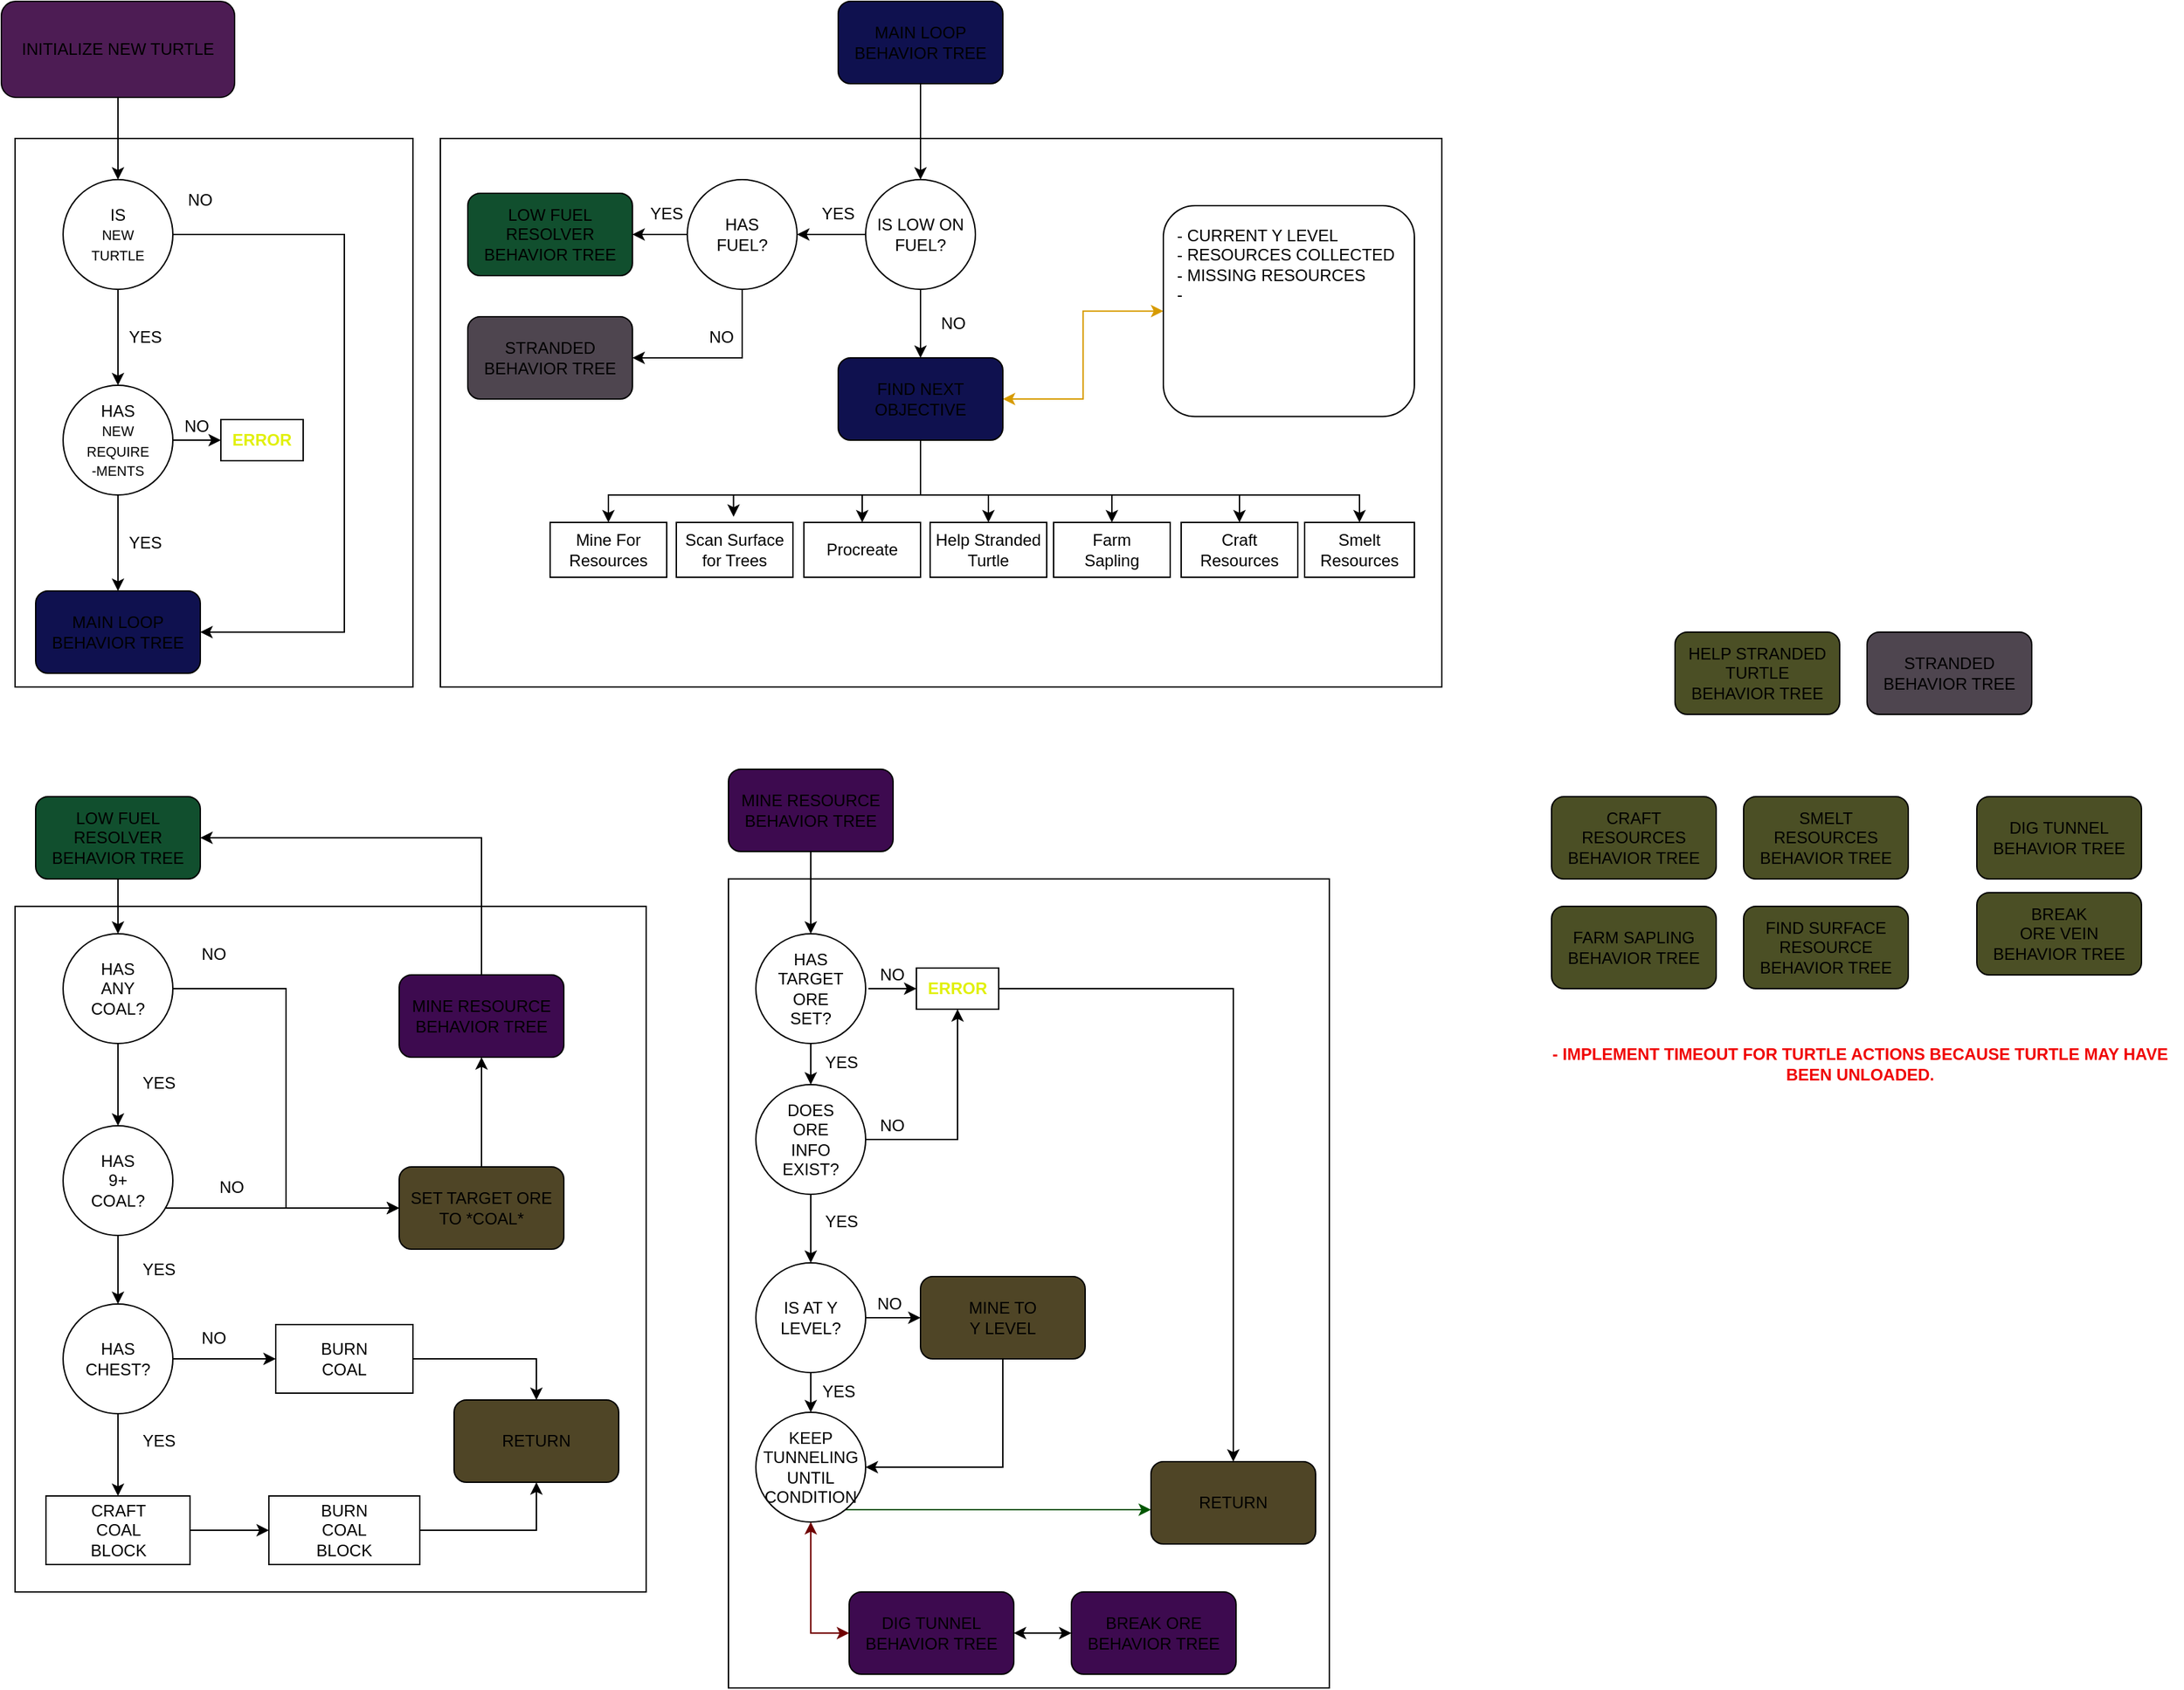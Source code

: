 <mxfile version="22.1.2" type="device">
  <diagram id="C5RBs43oDa-KdzZeNtuy" name="Page-1">
    <mxGraphModel dx="2064" dy="1398" grid="1" gridSize="10" guides="1" tooltips="1" connect="1" arrows="1" fold="1" page="0" pageScale="1" pageWidth="827" pageHeight="1169" math="0" shadow="0">
      <root>
        <mxCell id="WIyWlLk6GJQsqaUBKTNV-0" />
        <mxCell id="WIyWlLk6GJQsqaUBKTNV-1" parent="WIyWlLk6GJQsqaUBKTNV-0" />
        <mxCell id="fIsmHAN3YxHPpo_NFKhi-23" value="" style="rounded=0;whiteSpace=wrap;html=1;fillColor=none;" parent="WIyWlLk6GJQsqaUBKTNV-1" vertex="1">
          <mxGeometry x="360" y="140" width="730" height="400" as="geometry" />
        </mxCell>
        <mxCell id="fIsmHAN3YxHPpo_NFKhi-88" value="" style="rounded=0;whiteSpace=wrap;html=1;fillColor=none;" parent="WIyWlLk6GJQsqaUBKTNV-1" vertex="1">
          <mxGeometry x="570" y="680" width="438" height="590" as="geometry" />
        </mxCell>
        <mxCell id="fIsmHAN3YxHPpo_NFKhi-19" value="" style="rounded=0;whiteSpace=wrap;html=1;fillColor=none;" parent="WIyWlLk6GJQsqaUBKTNV-1" vertex="1">
          <mxGeometry x="50" y="140" width="290" height="400" as="geometry" />
        </mxCell>
        <mxCell id="fIsmHAN3YxHPpo_NFKhi-36" value="" style="rounded=0;whiteSpace=wrap;html=1;fillColor=none;" parent="WIyWlLk6GJQsqaUBKTNV-1" vertex="1">
          <mxGeometry x="50" y="700" width="460" height="500" as="geometry" />
        </mxCell>
        <mxCell id="fIsmHAN3YxHPpo_NFKhi-26" style="edgeStyle=orthogonalEdgeStyle;rounded=0;orthogonalLoop=1;jettySize=auto;html=1;entryX=0.5;entryY=0;entryDx=0;entryDy=0;" parent="WIyWlLk6GJQsqaUBKTNV-1" source="fIsmHAN3YxHPpo_NFKhi-1" target="fIsmHAN3YxHPpo_NFKhi-6" edge="1">
          <mxGeometry relative="1" as="geometry" />
        </mxCell>
        <mxCell id="fIsmHAN3YxHPpo_NFKhi-1" value="INITIALIZE NEW TURTLE" style="rounded=1;whiteSpace=wrap;html=1;fillColor=#4D1C54;" parent="WIyWlLk6GJQsqaUBKTNV-1" vertex="1">
          <mxGeometry x="40" y="40" width="170" height="70" as="geometry" />
        </mxCell>
        <mxCell id="fIsmHAN3YxHPpo_NFKhi-5" style="edgeStyle=orthogonalEdgeStyle;rounded=0;orthogonalLoop=1;jettySize=auto;html=1;entryX=0.5;entryY=0;entryDx=0;entryDy=0;exitX=0.5;exitY=1;exitDx=0;exitDy=0;" parent="WIyWlLk6GJQsqaUBKTNV-1" source="fIsmHAN3YxHPpo_NFKhi-6" target="fIsmHAN3YxHPpo_NFKhi-7" edge="1">
          <mxGeometry relative="1" as="geometry">
            <mxPoint x="125" y="270" as="sourcePoint" />
            <mxPoint x="125" y="310" as="targetPoint" />
          </mxGeometry>
        </mxCell>
        <mxCell id="fIsmHAN3YxHPpo_NFKhi-8" style="edgeStyle=orthogonalEdgeStyle;rounded=0;orthogonalLoop=1;jettySize=auto;html=1;entryX=1;entryY=0.5;entryDx=0;entryDy=0;exitX=1;exitY=0.5;exitDx=0;exitDy=0;" parent="WIyWlLk6GJQsqaUBKTNV-1" source="fIsmHAN3YxHPpo_NFKhi-6" target="fIsmHAN3YxHPpo_NFKhi-10" edge="1">
          <mxGeometry relative="1" as="geometry">
            <mxPoint x="200" y="210" as="targetPoint" />
            <Array as="points">
              <mxPoint x="290" y="210" />
              <mxPoint x="290" y="500" />
            </Array>
          </mxGeometry>
        </mxCell>
        <mxCell id="fIsmHAN3YxHPpo_NFKhi-6" value="IS&lt;br style=&quot;font-size: 10px;&quot;&gt;&lt;span style=&quot;font-size: 10px;&quot;&gt;NEW&lt;/span&gt;&lt;br style=&quot;font-size: 10px;&quot;&gt;&lt;span style=&quot;font-size: 10px;&quot;&gt;TURTLE&lt;/span&gt;" style="ellipse;whiteSpace=wrap;html=1;aspect=fixed;" parent="WIyWlLk6GJQsqaUBKTNV-1" vertex="1">
          <mxGeometry x="85" y="170" width="80" height="80" as="geometry" />
        </mxCell>
        <mxCell id="fIsmHAN3YxHPpo_NFKhi-9" style="edgeStyle=orthogonalEdgeStyle;rounded=0;orthogonalLoop=1;jettySize=auto;html=1;" parent="WIyWlLk6GJQsqaUBKTNV-1" source="fIsmHAN3YxHPpo_NFKhi-7" edge="1">
          <mxGeometry relative="1" as="geometry">
            <mxPoint x="200" y="360" as="targetPoint" />
          </mxGeometry>
        </mxCell>
        <mxCell id="fIsmHAN3YxHPpo_NFKhi-11" style="edgeStyle=orthogonalEdgeStyle;rounded=0;orthogonalLoop=1;jettySize=auto;html=1;entryX=0.5;entryY=0;entryDx=0;entryDy=0;" parent="WIyWlLk6GJQsqaUBKTNV-1" source="fIsmHAN3YxHPpo_NFKhi-7" target="fIsmHAN3YxHPpo_NFKhi-10" edge="1">
          <mxGeometry relative="1" as="geometry" />
        </mxCell>
        <mxCell id="fIsmHAN3YxHPpo_NFKhi-7" value="HAS&lt;br style=&quot;font-size: 10px;&quot;&gt;&lt;span style=&quot;font-size: 10px;&quot;&gt;NEW&lt;/span&gt;&lt;br style=&quot;font-size: 10px;&quot;&gt;&lt;span style=&quot;font-size: 10px;&quot;&gt;REQUIRE&lt;br&gt;&lt;/span&gt;&lt;span style=&quot;font-size: 10px;&quot;&gt;-MENTS&lt;/span&gt;" style="ellipse;whiteSpace=wrap;html=1;aspect=fixed;" parent="WIyWlLk6GJQsqaUBKTNV-1" vertex="1">
          <mxGeometry x="85" y="320" width="80" height="80" as="geometry" />
        </mxCell>
        <mxCell id="fIsmHAN3YxHPpo_NFKhi-10" value="MAIN LOOP&lt;br&gt;BEHAVIOR TREE" style="rounded=1;whiteSpace=wrap;html=1;fillColor=#0F114F;" parent="WIyWlLk6GJQsqaUBKTNV-1" vertex="1">
          <mxGeometry x="65" y="470" width="120" height="60" as="geometry" />
        </mxCell>
        <mxCell id="fIsmHAN3YxHPpo_NFKhi-13" value="ERROR" style="text;html=1;strokeColor=default;fillColor=none;align=center;verticalAlign=middle;whiteSpace=wrap;rounded=0;fontColor=#E1F00C;fontStyle=1" parent="WIyWlLk6GJQsqaUBKTNV-1" vertex="1">
          <mxGeometry x="200" y="345" width="60" height="30" as="geometry" />
        </mxCell>
        <mxCell id="fIsmHAN3YxHPpo_NFKhi-14" value="NO" style="text;html=1;strokeColor=none;fillColor=none;align=center;verticalAlign=middle;whiteSpace=wrap;rounded=0;" parent="WIyWlLk6GJQsqaUBKTNV-1" vertex="1">
          <mxGeometry x="165" y="170" width="40" height="30" as="geometry" />
        </mxCell>
        <mxCell id="fIsmHAN3YxHPpo_NFKhi-16" value="NO" style="text;html=1;strokeColor=none;fillColor=none;align=center;verticalAlign=middle;whiteSpace=wrap;rounded=0;" parent="WIyWlLk6GJQsqaUBKTNV-1" vertex="1">
          <mxGeometry x="165" y="340" width="35" height="20" as="geometry" />
        </mxCell>
        <mxCell id="fIsmHAN3YxHPpo_NFKhi-17" value="YES" style="text;html=1;strokeColor=none;fillColor=none;align=center;verticalAlign=middle;whiteSpace=wrap;rounded=0;" parent="WIyWlLk6GJQsqaUBKTNV-1" vertex="1">
          <mxGeometry x="125" y="270" width="40" height="30" as="geometry" />
        </mxCell>
        <mxCell id="fIsmHAN3YxHPpo_NFKhi-18" value="YES" style="text;html=1;strokeColor=none;fillColor=none;align=center;verticalAlign=middle;whiteSpace=wrap;rounded=0;" parent="WIyWlLk6GJQsqaUBKTNV-1" vertex="1">
          <mxGeometry x="125" y="420" width="40" height="30" as="geometry" />
        </mxCell>
        <mxCell id="fIsmHAN3YxHPpo_NFKhi-27" style="edgeStyle=orthogonalEdgeStyle;rounded=0;orthogonalLoop=1;jettySize=auto;html=1;entryX=0.5;entryY=0;entryDx=0;entryDy=0;" parent="WIyWlLk6GJQsqaUBKTNV-1" source="fIsmHAN3YxHPpo_NFKhi-21" target="fIsmHAN3YxHPpo_NFKhi-25" edge="1">
          <mxGeometry relative="1" as="geometry" />
        </mxCell>
        <mxCell id="fIsmHAN3YxHPpo_NFKhi-21" value="MAIN LOOP&lt;br&gt;BEHAVIOR TREE" style="rounded=1;whiteSpace=wrap;html=1;fillColor=#0F114F;" parent="WIyWlLk6GJQsqaUBKTNV-1" vertex="1">
          <mxGeometry x="650" y="40" width="120" height="60" as="geometry" />
        </mxCell>
        <mxCell id="fIsmHAN3YxHPpo_NFKhi-38" style="edgeStyle=orthogonalEdgeStyle;rounded=0;orthogonalLoop=1;jettySize=auto;html=1;entryX=0.5;entryY=0;entryDx=0;entryDy=0;" parent="WIyWlLk6GJQsqaUBKTNV-1" source="fIsmHAN3YxHPpo_NFKhi-22" target="fIsmHAN3YxHPpo_NFKhi-37" edge="1">
          <mxGeometry relative="1" as="geometry" />
        </mxCell>
        <mxCell id="fIsmHAN3YxHPpo_NFKhi-22" value="LOW FUEL&lt;br&gt;RESOLVER&lt;br&gt;BEHAVIOR TREE" style="rounded=1;whiteSpace=wrap;html=1;fillColor=#114F2E;" parent="WIyWlLk6GJQsqaUBKTNV-1" vertex="1">
          <mxGeometry x="65" y="620" width="120" height="60" as="geometry" />
        </mxCell>
        <mxCell id="fIsmHAN3YxHPpo_NFKhi-30" style="edgeStyle=orthogonalEdgeStyle;rounded=0;orthogonalLoop=1;jettySize=auto;html=1;entryX=0.5;entryY=0;entryDx=0;entryDy=0;" parent="WIyWlLk6GJQsqaUBKTNV-1" source="fIsmHAN3YxHPpo_NFKhi-25" target="fIsmHAN3YxHPpo_NFKhi-29" edge="1">
          <mxGeometry relative="1" as="geometry" />
        </mxCell>
        <mxCell id="fIsmHAN3YxHPpo_NFKhi-130" style="edgeStyle=orthogonalEdgeStyle;rounded=0;orthogonalLoop=1;jettySize=auto;html=1;entryX=1;entryY=0.5;entryDx=0;entryDy=0;" parent="WIyWlLk6GJQsqaUBKTNV-1" source="fIsmHAN3YxHPpo_NFKhi-25" target="fIsmHAN3YxHPpo_NFKhi-58" edge="1">
          <mxGeometry relative="1" as="geometry" />
        </mxCell>
        <mxCell id="fIsmHAN3YxHPpo_NFKhi-25" value="IS LOW ON FUEL?" style="ellipse;whiteSpace=wrap;html=1;aspect=fixed;" parent="WIyWlLk6GJQsqaUBKTNV-1" vertex="1">
          <mxGeometry x="670" y="170" width="80" height="80" as="geometry" />
        </mxCell>
        <mxCell id="OW8KxhWi1w3v-cnNSmXm-7" style="edgeStyle=orthogonalEdgeStyle;rounded=0;orthogonalLoop=1;jettySize=auto;html=1;entryX=0;entryY=0.5;entryDx=0;entryDy=0;fillColor=#ffcd28;gradientColor=#ffa500;strokeColor=#d79b00;startArrow=classic;startFill=1;" parent="WIyWlLk6GJQsqaUBKTNV-1" source="fIsmHAN3YxHPpo_NFKhi-29" target="OW8KxhWi1w3v-cnNSmXm-3" edge="1">
          <mxGeometry relative="1" as="geometry" />
        </mxCell>
        <mxCell id="OW8KxhWi1w3v-cnNSmXm-14" style="edgeStyle=orthogonalEdgeStyle;rounded=0;orthogonalLoop=1;jettySize=auto;html=1;entryX=0.5;entryY=0;entryDx=0;entryDy=0;" parent="WIyWlLk6GJQsqaUBKTNV-1" source="fIsmHAN3YxHPpo_NFKhi-29" target="OW8KxhWi1w3v-cnNSmXm-6" edge="1">
          <mxGeometry relative="1" as="geometry">
            <Array as="points">
              <mxPoint x="710" y="400" />
              <mxPoint x="483" y="400" />
            </Array>
          </mxGeometry>
        </mxCell>
        <mxCell id="OW8KxhWi1w3v-cnNSmXm-16" style="edgeStyle=orthogonalEdgeStyle;rounded=0;orthogonalLoop=1;jettySize=auto;html=1;entryX=0.5;entryY=0;entryDx=0;entryDy=0;" parent="WIyWlLk6GJQsqaUBKTNV-1" source="fIsmHAN3YxHPpo_NFKhi-29" target="OW8KxhWi1w3v-cnNSmXm-9" edge="1">
          <mxGeometry relative="1" as="geometry">
            <Array as="points">
              <mxPoint x="710" y="400" />
              <mxPoint x="667" y="400" />
            </Array>
          </mxGeometry>
        </mxCell>
        <mxCell id="OW8KxhWi1w3v-cnNSmXm-17" style="edgeStyle=orthogonalEdgeStyle;rounded=0;orthogonalLoop=1;jettySize=auto;html=1;entryX=0.5;entryY=0;entryDx=0;entryDy=0;" parent="WIyWlLk6GJQsqaUBKTNV-1" source="fIsmHAN3YxHPpo_NFKhi-29" target="OW8KxhWi1w3v-cnNSmXm-8" edge="1">
          <mxGeometry relative="1" as="geometry">
            <Array as="points">
              <mxPoint x="710" y="400" />
              <mxPoint x="759" y="400" />
            </Array>
          </mxGeometry>
        </mxCell>
        <mxCell id="OW8KxhWi1w3v-cnNSmXm-18" style="edgeStyle=orthogonalEdgeStyle;rounded=0;orthogonalLoop=1;jettySize=auto;html=1;entryX=0.5;entryY=0;entryDx=0;entryDy=0;" parent="WIyWlLk6GJQsqaUBKTNV-1" source="fIsmHAN3YxHPpo_NFKhi-29" target="OW8KxhWi1w3v-cnNSmXm-11" edge="1">
          <mxGeometry relative="1" as="geometry">
            <Array as="points">
              <mxPoint x="710" y="400" />
              <mxPoint x="849" y="400" />
            </Array>
          </mxGeometry>
        </mxCell>
        <mxCell id="OW8KxhWi1w3v-cnNSmXm-19" style="edgeStyle=orthogonalEdgeStyle;rounded=0;orthogonalLoop=1;jettySize=auto;html=1;entryX=0.5;entryY=0;entryDx=0;entryDy=0;" parent="WIyWlLk6GJQsqaUBKTNV-1" source="fIsmHAN3YxHPpo_NFKhi-29" target="OW8KxhWi1w3v-cnNSmXm-10" edge="1">
          <mxGeometry relative="1" as="geometry">
            <Array as="points">
              <mxPoint x="710" y="400" />
              <mxPoint x="943" y="400" />
            </Array>
          </mxGeometry>
        </mxCell>
        <mxCell id="OW8KxhWi1w3v-cnNSmXm-20" style="edgeStyle=orthogonalEdgeStyle;rounded=0;orthogonalLoop=1;jettySize=auto;html=1;entryX=0.5;entryY=0;entryDx=0;entryDy=0;" parent="WIyWlLk6GJQsqaUBKTNV-1" source="fIsmHAN3YxHPpo_NFKhi-29" target="OW8KxhWi1w3v-cnNSmXm-12" edge="1">
          <mxGeometry relative="1" as="geometry">
            <Array as="points">
              <mxPoint x="710" y="400" />
              <mxPoint x="1030" y="400" />
            </Array>
          </mxGeometry>
        </mxCell>
        <mxCell id="fIsmHAN3YxHPpo_NFKhi-29" value="FIND NEXT OBJECTIVE" style="rounded=1;whiteSpace=wrap;html=1;fillColor=#0F114F;" parent="WIyWlLk6GJQsqaUBKTNV-1" vertex="1">
          <mxGeometry x="650" y="300" width="120" height="60" as="geometry" />
        </mxCell>
        <mxCell id="fIsmHAN3YxHPpo_NFKhi-32" value="LOW FUEL&lt;br&gt;RESOLVER&lt;br&gt;BEHAVIOR TREE" style="rounded=1;whiteSpace=wrap;html=1;fillColor=#114F2E;" parent="WIyWlLk6GJQsqaUBKTNV-1" vertex="1">
          <mxGeometry x="380" y="180" width="120" height="60" as="geometry" />
        </mxCell>
        <mxCell id="fIsmHAN3YxHPpo_NFKhi-34" value="YES" style="text;html=1;strokeColor=none;fillColor=none;align=center;verticalAlign=middle;whiteSpace=wrap;rounded=0;" parent="WIyWlLk6GJQsqaUBKTNV-1" vertex="1">
          <mxGeometry x="630" y="180" width="40" height="30" as="geometry" />
        </mxCell>
        <mxCell id="fIsmHAN3YxHPpo_NFKhi-47" style="edgeStyle=orthogonalEdgeStyle;rounded=0;orthogonalLoop=1;jettySize=auto;html=1;entryX=0.5;entryY=0;entryDx=0;entryDy=0;" parent="WIyWlLk6GJQsqaUBKTNV-1" source="fIsmHAN3YxHPpo_NFKhi-37" target="fIsmHAN3YxHPpo_NFKhi-41" edge="1">
          <mxGeometry relative="1" as="geometry" />
        </mxCell>
        <mxCell id="fIsmHAN3YxHPpo_NFKhi-124" style="edgeStyle=orthogonalEdgeStyle;rounded=0;orthogonalLoop=1;jettySize=auto;html=1;entryX=0;entryY=0.5;entryDx=0;entryDy=0;" parent="WIyWlLk6GJQsqaUBKTNV-1" source="fIsmHAN3YxHPpo_NFKhi-37" target="fIsmHAN3YxHPpo_NFKhi-83" edge="1">
          <mxGeometry relative="1" as="geometry" />
        </mxCell>
        <mxCell id="fIsmHAN3YxHPpo_NFKhi-37" value="HAS&lt;br&gt;ANY&lt;br&gt;COAL?" style="ellipse;whiteSpace=wrap;html=1;aspect=fixed;" parent="WIyWlLk6GJQsqaUBKTNV-1" vertex="1">
          <mxGeometry x="85" y="720" width="80" height="80" as="geometry" />
        </mxCell>
        <mxCell id="fIsmHAN3YxHPpo_NFKhi-51" style="edgeStyle=orthogonalEdgeStyle;rounded=0;orthogonalLoop=1;jettySize=auto;html=1;entryX=0.5;entryY=0;entryDx=0;entryDy=0;" parent="WIyWlLk6GJQsqaUBKTNV-1" source="fIsmHAN3YxHPpo_NFKhi-41" target="fIsmHAN3YxHPpo_NFKhi-50" edge="1">
          <mxGeometry relative="1" as="geometry" />
        </mxCell>
        <mxCell id="fIsmHAN3YxHPpo_NFKhi-123" style="edgeStyle=orthogonalEdgeStyle;rounded=0;orthogonalLoop=1;jettySize=auto;html=1;entryX=0;entryY=0.5;entryDx=0;entryDy=0;" parent="WIyWlLk6GJQsqaUBKTNV-1" source="fIsmHAN3YxHPpo_NFKhi-41" target="fIsmHAN3YxHPpo_NFKhi-83" edge="1">
          <mxGeometry relative="1" as="geometry">
            <Array as="points">
              <mxPoint x="300" y="920" />
              <mxPoint x="300" y="920" />
            </Array>
          </mxGeometry>
        </mxCell>
        <mxCell id="fIsmHAN3YxHPpo_NFKhi-41" value="HAS&lt;br&gt;9+&lt;br&gt;COAL?" style="ellipse;whiteSpace=wrap;html=1;aspect=fixed;" parent="WIyWlLk6GJQsqaUBKTNV-1" vertex="1">
          <mxGeometry x="85" y="860" width="80" height="80" as="geometry" />
        </mxCell>
        <mxCell id="fIsmHAN3YxHPpo_NFKhi-126" style="edgeStyle=orthogonalEdgeStyle;rounded=0;orthogonalLoop=1;jettySize=auto;html=1;entryX=1;entryY=0.5;entryDx=0;entryDy=0;" parent="WIyWlLk6GJQsqaUBKTNV-1" source="fIsmHAN3YxHPpo_NFKhi-43" target="fIsmHAN3YxHPpo_NFKhi-22" edge="1">
          <mxGeometry relative="1" as="geometry">
            <Array as="points">
              <mxPoint x="390" y="650" />
            </Array>
          </mxGeometry>
        </mxCell>
        <mxCell id="fIsmHAN3YxHPpo_NFKhi-43" value="MINE RESOURCE&lt;br&gt;BEHAVIOR TREE" style="rounded=1;whiteSpace=wrap;html=1;fillColor=#3D0A4F;" parent="WIyWlLk6GJQsqaUBKTNV-1" vertex="1">
          <mxGeometry x="330" y="750" width="120" height="60" as="geometry" />
        </mxCell>
        <mxCell id="fIsmHAN3YxHPpo_NFKhi-87" style="edgeStyle=orthogonalEdgeStyle;rounded=0;orthogonalLoop=1;jettySize=auto;html=1;entryX=0.5;entryY=0;entryDx=0;entryDy=0;" parent="WIyWlLk6GJQsqaUBKTNV-1" source="fIsmHAN3YxHPpo_NFKhi-45" target="fIsmHAN3YxHPpo_NFKhi-86" edge="1">
          <mxGeometry relative="1" as="geometry" />
        </mxCell>
        <mxCell id="fIsmHAN3YxHPpo_NFKhi-45" value="MINE RESOURCE&lt;br&gt;BEHAVIOR TREE" style="rounded=1;whiteSpace=wrap;html=1;fillColor=#3D0A4F;" parent="WIyWlLk6GJQsqaUBKTNV-1" vertex="1">
          <mxGeometry x="570" y="600" width="120" height="60" as="geometry" />
        </mxCell>
        <mxCell id="fIsmHAN3YxHPpo_NFKhi-46" value="NO" style="text;html=1;strokeColor=none;fillColor=none;align=center;verticalAlign=middle;whiteSpace=wrap;rounded=0;" parent="WIyWlLk6GJQsqaUBKTNV-1" vertex="1">
          <mxGeometry x="165" y="720" width="60" height="30" as="geometry" />
        </mxCell>
        <mxCell id="fIsmHAN3YxHPpo_NFKhi-49" value="NO" style="text;html=1;strokeColor=none;fillColor=none;align=center;verticalAlign=middle;whiteSpace=wrap;rounded=0;" parent="WIyWlLk6GJQsqaUBKTNV-1" vertex="1">
          <mxGeometry x="177.5" y="890" width="60" height="30" as="geometry" />
        </mxCell>
        <mxCell id="fIsmHAN3YxHPpo_NFKhi-75" style="edgeStyle=orthogonalEdgeStyle;rounded=0;orthogonalLoop=1;jettySize=auto;html=1;entryX=0;entryY=0.5;entryDx=0;entryDy=0;" parent="WIyWlLk6GJQsqaUBKTNV-1" source="fIsmHAN3YxHPpo_NFKhi-50" target="fIsmHAN3YxHPpo_NFKhi-67" edge="1">
          <mxGeometry relative="1" as="geometry" />
        </mxCell>
        <mxCell id="fIsmHAN3YxHPpo_NFKhi-76" style="edgeStyle=orthogonalEdgeStyle;rounded=0;orthogonalLoop=1;jettySize=auto;html=1;entryX=0.5;entryY=0;entryDx=0;entryDy=0;" parent="WIyWlLk6GJQsqaUBKTNV-1" source="fIsmHAN3YxHPpo_NFKhi-50" target="fIsmHAN3YxHPpo_NFKhi-68" edge="1">
          <mxGeometry relative="1" as="geometry" />
        </mxCell>
        <mxCell id="fIsmHAN3YxHPpo_NFKhi-50" value="HAS&lt;br&gt;CHEST?" style="ellipse;whiteSpace=wrap;html=1;aspect=fixed;" parent="WIyWlLk6GJQsqaUBKTNV-1" vertex="1">
          <mxGeometry x="85" y="990" width="80" height="80" as="geometry" />
        </mxCell>
        <mxCell id="fIsmHAN3YxHPpo_NFKhi-53" value="NO" style="text;html=1;strokeColor=none;fillColor=none;align=center;verticalAlign=middle;whiteSpace=wrap;rounded=0;" parent="WIyWlLk6GJQsqaUBKTNV-1" vertex="1">
          <mxGeometry x="165" y="1000" width="60" height="30" as="geometry" />
        </mxCell>
        <mxCell id="fIsmHAN3YxHPpo_NFKhi-57" value="STRANDED&lt;br&gt;BEHAVIOR TREE" style="rounded=1;whiteSpace=wrap;html=1;fillColor=#4E454F;" parent="WIyWlLk6GJQsqaUBKTNV-1" vertex="1">
          <mxGeometry x="1400" y="500" width="120" height="60" as="geometry" />
        </mxCell>
        <mxCell id="fIsmHAN3YxHPpo_NFKhi-60" value="NO" style="text;html=1;strokeColor=none;fillColor=none;align=center;verticalAlign=middle;whiteSpace=wrap;rounded=0;" parent="WIyWlLk6GJQsqaUBKTNV-1" vertex="1">
          <mxGeometry x="714" y="260" width="40" height="30" as="geometry" />
        </mxCell>
        <mxCell id="fIsmHAN3YxHPpo_NFKhi-61" value="STRANDED&lt;br&gt;BEHAVIOR TREE" style="rounded=1;whiteSpace=wrap;html=1;fillColor=#4E454F;" parent="WIyWlLk6GJQsqaUBKTNV-1" vertex="1">
          <mxGeometry x="380" y="270" width="120" height="60" as="geometry" />
        </mxCell>
        <mxCell id="fIsmHAN3YxHPpo_NFKhi-63" value="NO" style="text;html=1;strokeColor=none;fillColor=none;align=center;verticalAlign=middle;whiteSpace=wrap;rounded=0;" parent="WIyWlLk6GJQsqaUBKTNV-1" vertex="1">
          <mxGeometry x="550" y="270" width="30" height="30" as="geometry" />
        </mxCell>
        <mxCell id="fIsmHAN3YxHPpo_NFKhi-74" style="edgeStyle=orthogonalEdgeStyle;rounded=0;orthogonalLoop=1;jettySize=auto;html=1;entryX=0.5;entryY=0;entryDx=0;entryDy=0;" parent="WIyWlLk6GJQsqaUBKTNV-1" source="fIsmHAN3YxHPpo_NFKhi-67" target="fIsmHAN3YxHPpo_NFKhi-73" edge="1">
          <mxGeometry relative="1" as="geometry">
            <mxPoint x="430" y="1030" as="targetPoint" />
          </mxGeometry>
        </mxCell>
        <mxCell id="fIsmHAN3YxHPpo_NFKhi-67" value="BURN&lt;br&gt;COAL" style="rounded=0;whiteSpace=wrap;html=1;" parent="WIyWlLk6GJQsqaUBKTNV-1" vertex="1">
          <mxGeometry x="240" y="1005" width="100" height="50" as="geometry" />
        </mxCell>
        <mxCell id="fIsmHAN3YxHPpo_NFKhi-77" style="edgeStyle=orthogonalEdgeStyle;rounded=0;orthogonalLoop=1;jettySize=auto;html=1;entryX=0;entryY=0.5;entryDx=0;entryDy=0;" parent="WIyWlLk6GJQsqaUBKTNV-1" source="fIsmHAN3YxHPpo_NFKhi-68" target="fIsmHAN3YxHPpo_NFKhi-69" edge="1">
          <mxGeometry relative="1" as="geometry" />
        </mxCell>
        <mxCell id="fIsmHAN3YxHPpo_NFKhi-68" value="CRAFT&lt;br&gt;COAL&lt;br&gt;BLOCK" style="rounded=0;whiteSpace=wrap;html=1;" parent="WIyWlLk6GJQsqaUBKTNV-1" vertex="1">
          <mxGeometry x="72.5" y="1130" width="105" height="50" as="geometry" />
        </mxCell>
        <mxCell id="fIsmHAN3YxHPpo_NFKhi-78" style="edgeStyle=orthogonalEdgeStyle;rounded=0;orthogonalLoop=1;jettySize=auto;html=1;exitX=1;exitY=0.5;exitDx=0;exitDy=0;entryX=0.5;entryY=1;entryDx=0;entryDy=0;" parent="WIyWlLk6GJQsqaUBKTNV-1" source="fIsmHAN3YxHPpo_NFKhi-69" target="fIsmHAN3YxHPpo_NFKhi-73" edge="1">
          <mxGeometry relative="1" as="geometry" />
        </mxCell>
        <mxCell id="fIsmHAN3YxHPpo_NFKhi-69" value="BURN&lt;br&gt;COAL&lt;br&gt;BLOCK" style="rounded=0;whiteSpace=wrap;html=1;" parent="WIyWlLk6GJQsqaUBKTNV-1" vertex="1">
          <mxGeometry x="235" y="1130" width="110" height="50" as="geometry" />
        </mxCell>
        <mxCell id="fIsmHAN3YxHPpo_NFKhi-73" value="RETURN" style="rounded=1;whiteSpace=wrap;html=1;fillColor=#4F4526;" parent="WIyWlLk6GJQsqaUBKTNV-1" vertex="1">
          <mxGeometry x="370" y="1060" width="120" height="60" as="geometry" />
        </mxCell>
        <mxCell id="fIsmHAN3YxHPpo_NFKhi-80" value="YES" style="text;html=1;strokeColor=none;fillColor=none;align=center;verticalAlign=middle;whiteSpace=wrap;rounded=0;" parent="WIyWlLk6GJQsqaUBKTNV-1" vertex="1">
          <mxGeometry x="125" y="950" width="60" height="30" as="geometry" />
        </mxCell>
        <mxCell id="fIsmHAN3YxHPpo_NFKhi-81" value="YES" style="text;html=1;strokeColor=none;fillColor=none;align=center;verticalAlign=middle;whiteSpace=wrap;rounded=0;" parent="WIyWlLk6GJQsqaUBKTNV-1" vertex="1">
          <mxGeometry x="125" y="1075" width="60" height="30" as="geometry" />
        </mxCell>
        <mxCell id="fIsmHAN3YxHPpo_NFKhi-125" style="edgeStyle=orthogonalEdgeStyle;rounded=0;orthogonalLoop=1;jettySize=auto;html=1;entryX=0.5;entryY=1;entryDx=0;entryDy=0;" parent="WIyWlLk6GJQsqaUBKTNV-1" source="fIsmHAN3YxHPpo_NFKhi-83" target="fIsmHAN3YxHPpo_NFKhi-43" edge="1">
          <mxGeometry relative="1" as="geometry" />
        </mxCell>
        <mxCell id="fIsmHAN3YxHPpo_NFKhi-83" value="SET TARGET ORE TO *COAL*" style="rounded=1;whiteSpace=wrap;html=1;fillColor=#4F4526;" parent="WIyWlLk6GJQsqaUBKTNV-1" vertex="1">
          <mxGeometry x="330" y="890" width="120" height="60" as="geometry" />
        </mxCell>
        <mxCell id="fIsmHAN3YxHPpo_NFKhi-95" style="edgeStyle=orthogonalEdgeStyle;rounded=0;orthogonalLoop=1;jettySize=auto;html=1;entryX=0.5;entryY=0;entryDx=0;entryDy=0;" parent="WIyWlLk6GJQsqaUBKTNV-1" source="fIsmHAN3YxHPpo_NFKhi-86" target="fIsmHAN3YxHPpo_NFKhi-94" edge="1">
          <mxGeometry relative="1" as="geometry" />
        </mxCell>
        <mxCell id="fIsmHAN3YxHPpo_NFKhi-86" value="HAS&lt;br&gt;TARGET&lt;br&gt;ORE&lt;br&gt;SET?" style="ellipse;whiteSpace=wrap;html=1;aspect=fixed;" parent="WIyWlLk6GJQsqaUBKTNV-1" vertex="1">
          <mxGeometry x="590" y="720" width="80" height="80" as="geometry" />
        </mxCell>
        <mxCell id="fIsmHAN3YxHPpo_NFKhi-89" style="edgeStyle=orthogonalEdgeStyle;rounded=0;orthogonalLoop=1;jettySize=auto;html=1;" parent="WIyWlLk6GJQsqaUBKTNV-1" edge="1">
          <mxGeometry relative="1" as="geometry">
            <mxPoint x="707" y="760" as="targetPoint" />
            <mxPoint x="672" y="760" as="sourcePoint" />
          </mxGeometry>
        </mxCell>
        <mxCell id="fIsmHAN3YxHPpo_NFKhi-93" style="edgeStyle=orthogonalEdgeStyle;rounded=0;orthogonalLoop=1;jettySize=auto;html=1;entryX=0.5;entryY=0;entryDx=0;entryDy=0;" parent="WIyWlLk6GJQsqaUBKTNV-1" source="fIsmHAN3YxHPpo_NFKhi-90" target="fIsmHAN3YxHPpo_NFKhi-92" edge="1">
          <mxGeometry relative="1" as="geometry" />
        </mxCell>
        <mxCell id="fIsmHAN3YxHPpo_NFKhi-90" value="ERROR" style="text;html=1;strokeColor=default;fillColor=none;align=center;verticalAlign=middle;whiteSpace=wrap;rounded=0;fontColor=#E1F00C;fontStyle=1" parent="WIyWlLk6GJQsqaUBKTNV-1" vertex="1">
          <mxGeometry x="707" y="745" width="60" height="30" as="geometry" />
        </mxCell>
        <mxCell id="fIsmHAN3YxHPpo_NFKhi-91" value="NO" style="text;html=1;strokeColor=none;fillColor=none;align=center;verticalAlign=middle;whiteSpace=wrap;rounded=0;" parent="WIyWlLk6GJQsqaUBKTNV-1" vertex="1">
          <mxGeometry x="672" y="740" width="35" height="20" as="geometry" />
        </mxCell>
        <mxCell id="fIsmHAN3YxHPpo_NFKhi-92" value="RETURN" style="rounded=1;whiteSpace=wrap;html=1;fillColor=#4F4526;" parent="WIyWlLk6GJQsqaUBKTNV-1" vertex="1">
          <mxGeometry x="878" y="1105" width="120" height="60" as="geometry" />
        </mxCell>
        <mxCell id="fIsmHAN3YxHPpo_NFKhi-96" style="edgeStyle=orthogonalEdgeStyle;rounded=0;orthogonalLoop=1;jettySize=auto;html=1;entryX=0.5;entryY=1;entryDx=0;entryDy=0;" parent="WIyWlLk6GJQsqaUBKTNV-1" source="fIsmHAN3YxHPpo_NFKhi-94" target="fIsmHAN3YxHPpo_NFKhi-90" edge="1">
          <mxGeometry relative="1" as="geometry" />
        </mxCell>
        <mxCell id="fIsmHAN3YxHPpo_NFKhi-101" style="edgeStyle=orthogonalEdgeStyle;rounded=0;orthogonalLoop=1;jettySize=auto;html=1;entryX=0.5;entryY=0;entryDx=0;entryDy=0;" parent="WIyWlLk6GJQsqaUBKTNV-1" source="fIsmHAN3YxHPpo_NFKhi-94" target="fIsmHAN3YxHPpo_NFKhi-100" edge="1">
          <mxGeometry relative="1" as="geometry" />
        </mxCell>
        <mxCell id="fIsmHAN3YxHPpo_NFKhi-94" value="DOES&lt;br&gt;ORE&lt;br&gt;INFO&lt;br&gt;EXIST?" style="ellipse;whiteSpace=wrap;html=1;aspect=fixed;" parent="WIyWlLk6GJQsqaUBKTNV-1" vertex="1">
          <mxGeometry x="590" y="830" width="80" height="80" as="geometry" />
        </mxCell>
        <mxCell id="fIsmHAN3YxHPpo_NFKhi-97" value="NO" style="text;html=1;strokeColor=none;fillColor=none;align=center;verticalAlign=middle;whiteSpace=wrap;rounded=0;" parent="WIyWlLk6GJQsqaUBKTNV-1" vertex="1">
          <mxGeometry x="672" y="850" width="35" height="20" as="geometry" />
        </mxCell>
        <mxCell id="fIsmHAN3YxHPpo_NFKhi-98" value="YES" style="text;html=1;strokeColor=none;fillColor=none;align=center;verticalAlign=middle;whiteSpace=wrap;rounded=0;" parent="WIyWlLk6GJQsqaUBKTNV-1" vertex="1">
          <mxGeometry x="635" y="804" width="35" height="20" as="geometry" />
        </mxCell>
        <mxCell id="fIsmHAN3YxHPpo_NFKhi-105" style="edgeStyle=orthogonalEdgeStyle;rounded=0;orthogonalLoop=1;jettySize=auto;html=1;entryX=0;entryY=0.5;entryDx=0;entryDy=0;" parent="WIyWlLk6GJQsqaUBKTNV-1" source="fIsmHAN3YxHPpo_NFKhi-100" target="fIsmHAN3YxHPpo_NFKhi-104" edge="1">
          <mxGeometry relative="1" as="geometry" />
        </mxCell>
        <mxCell id="fIsmHAN3YxHPpo_NFKhi-107" style="edgeStyle=orthogonalEdgeStyle;rounded=0;orthogonalLoop=1;jettySize=auto;html=1;entryX=0.5;entryY=0;entryDx=0;entryDy=0;" parent="WIyWlLk6GJQsqaUBKTNV-1" source="fIsmHAN3YxHPpo_NFKhi-100" target="fIsmHAN3YxHPpo_NFKhi-106" edge="1">
          <mxGeometry relative="1" as="geometry" />
        </mxCell>
        <mxCell id="fIsmHAN3YxHPpo_NFKhi-100" value="IS AT Y LEVEL?" style="ellipse;whiteSpace=wrap;html=1;aspect=fixed;" parent="WIyWlLk6GJQsqaUBKTNV-1" vertex="1">
          <mxGeometry x="590" y="960" width="80" height="80" as="geometry" />
        </mxCell>
        <mxCell id="fIsmHAN3YxHPpo_NFKhi-102" value="YES" style="text;html=1;strokeColor=none;fillColor=none;align=center;verticalAlign=middle;whiteSpace=wrap;rounded=0;" parent="WIyWlLk6GJQsqaUBKTNV-1" vertex="1">
          <mxGeometry x="635" y="920" width="35" height="20" as="geometry" />
        </mxCell>
        <mxCell id="fIsmHAN3YxHPpo_NFKhi-103" value="NO" style="text;html=1;strokeColor=none;fillColor=none;align=center;verticalAlign=middle;whiteSpace=wrap;rounded=0;" parent="WIyWlLk6GJQsqaUBKTNV-1" vertex="1">
          <mxGeometry x="670" y="980" width="35" height="20" as="geometry" />
        </mxCell>
        <mxCell id="fIsmHAN3YxHPpo_NFKhi-108" style="edgeStyle=orthogonalEdgeStyle;rounded=0;orthogonalLoop=1;jettySize=auto;html=1;entryX=1;entryY=0.5;entryDx=0;entryDy=0;" parent="WIyWlLk6GJQsqaUBKTNV-1" source="fIsmHAN3YxHPpo_NFKhi-104" target="fIsmHAN3YxHPpo_NFKhi-106" edge="1">
          <mxGeometry relative="1" as="geometry">
            <Array as="points">
              <mxPoint x="770" y="1109" />
            </Array>
          </mxGeometry>
        </mxCell>
        <mxCell id="fIsmHAN3YxHPpo_NFKhi-104" value="MINE TO&lt;br&gt;Y LEVEL" style="rounded=1;whiteSpace=wrap;html=1;fillColor=#4F4526;" parent="WIyWlLk6GJQsqaUBKTNV-1" vertex="1">
          <mxGeometry x="710" y="970" width="120" height="60" as="geometry" />
        </mxCell>
        <mxCell id="fIsmHAN3YxHPpo_NFKhi-138" style="edgeStyle=orthogonalEdgeStyle;rounded=0;orthogonalLoop=1;jettySize=auto;html=1;entryX=0;entryY=0.5;entryDx=0;entryDy=0;startArrow=classic;startFill=1;fillColor=#a20025;strokeColor=#6F0000;" parent="WIyWlLk6GJQsqaUBKTNV-1" source="fIsmHAN3YxHPpo_NFKhi-106" target="fIsmHAN3YxHPpo_NFKhi-136" edge="1">
          <mxGeometry relative="1" as="geometry" />
        </mxCell>
        <mxCell id="I_3FkQfr6iUO_htyIcaG-1" style="edgeStyle=orthogonalEdgeStyle;rounded=0;orthogonalLoop=1;jettySize=auto;html=1;fillColor=#008a00;strokeColor=#005700;" parent="WIyWlLk6GJQsqaUBKTNV-1" source="fIsmHAN3YxHPpo_NFKhi-106" edge="1">
          <mxGeometry relative="1" as="geometry">
            <Array as="points">
              <mxPoint x="878" y="1140" />
            </Array>
            <mxPoint x="878" y="1140" as="targetPoint" />
          </mxGeometry>
        </mxCell>
        <mxCell id="fIsmHAN3YxHPpo_NFKhi-106" value="KEEP&lt;br&gt;TUNNELING&lt;br&gt;UNTIL&lt;br&gt;CONDITION" style="ellipse;whiteSpace=wrap;html=1;aspect=fixed;" parent="WIyWlLk6GJQsqaUBKTNV-1" vertex="1">
          <mxGeometry x="590" y="1069" width="80" height="80" as="geometry" />
        </mxCell>
        <mxCell id="fIsmHAN3YxHPpo_NFKhi-109" value="YES" style="text;html=1;strokeColor=none;fillColor=none;align=center;verticalAlign=middle;whiteSpace=wrap;rounded=0;" parent="WIyWlLk6GJQsqaUBKTNV-1" vertex="1">
          <mxGeometry x="633" y="1044" width="35" height="20" as="geometry" />
        </mxCell>
        <mxCell id="fIsmHAN3YxHPpo_NFKhi-111" value="BREAK&lt;br&gt;ORE VEIN&lt;br&gt;BEHAVIOR TREE" style="rounded=1;whiteSpace=wrap;html=1;fillColor=#4B4F25;" parent="WIyWlLk6GJQsqaUBKTNV-1" vertex="1">
          <mxGeometry x="1480" y="690" width="120" height="60" as="geometry" />
        </mxCell>
        <mxCell id="fIsmHAN3YxHPpo_NFKhi-112" value="DIG TUNNEL&lt;br&gt;BEHAVIOR TREE" style="rounded=1;whiteSpace=wrap;html=1;fillColor=#4B4F25;" parent="WIyWlLk6GJQsqaUBKTNV-1" vertex="1">
          <mxGeometry x="1480" y="620" width="120" height="60" as="geometry" />
        </mxCell>
        <mxCell id="fIsmHAN3YxHPpo_NFKhi-113" value="CRAFT&lt;br&gt;RESOURCES&lt;br&gt;BEHAVIOR TREE" style="rounded=1;whiteSpace=wrap;html=1;fillColor=#4B4F25;" parent="WIyWlLk6GJQsqaUBKTNV-1" vertex="1">
          <mxGeometry x="1170" y="620" width="120" height="60" as="geometry" />
        </mxCell>
        <mxCell id="fIsmHAN3YxHPpo_NFKhi-114" value="SMELT&lt;br&gt;RESOURCES&lt;br&gt;BEHAVIOR TREE" style="rounded=1;whiteSpace=wrap;html=1;fillColor=#4B4F25;" parent="WIyWlLk6GJQsqaUBKTNV-1" vertex="1">
          <mxGeometry x="1310" y="620" width="120" height="60" as="geometry" />
        </mxCell>
        <mxCell id="fIsmHAN3YxHPpo_NFKhi-115" value="FARM SAPLING&lt;br&gt;BEHAVIOR TREE" style="rounded=1;whiteSpace=wrap;html=1;fillColor=#4B4F25;" parent="WIyWlLk6GJQsqaUBKTNV-1" vertex="1">
          <mxGeometry x="1170" y="700" width="120" height="60" as="geometry" />
        </mxCell>
        <mxCell id="fIsmHAN3YxHPpo_NFKhi-116" value="FIND SURFACE&lt;br&gt;RESOURCE&lt;br&gt;BEHAVIOR TREE" style="rounded=1;whiteSpace=wrap;html=1;fillColor=#4B4F25;" parent="WIyWlLk6GJQsqaUBKTNV-1" vertex="1">
          <mxGeometry x="1310" y="700" width="120" height="60" as="geometry" />
        </mxCell>
        <mxCell id="fIsmHAN3YxHPpo_NFKhi-117" value="HELP STRANDED&lt;br&gt;TURTLE&lt;br&gt;BEHAVIOR TREE" style="rounded=1;whiteSpace=wrap;html=1;fillColor=#4B4F25;" parent="WIyWlLk6GJQsqaUBKTNV-1" vertex="1">
          <mxGeometry x="1260" y="500" width="120" height="60" as="geometry" />
        </mxCell>
        <mxCell id="fIsmHAN3YxHPpo_NFKhi-131" style="edgeStyle=orthogonalEdgeStyle;rounded=0;orthogonalLoop=1;jettySize=auto;html=1;entryX=1;entryY=0.5;entryDx=0;entryDy=0;" parent="WIyWlLk6GJQsqaUBKTNV-1" source="fIsmHAN3YxHPpo_NFKhi-58" target="fIsmHAN3YxHPpo_NFKhi-32" edge="1">
          <mxGeometry relative="1" as="geometry" />
        </mxCell>
        <mxCell id="fIsmHAN3YxHPpo_NFKhi-134" style="edgeStyle=orthogonalEdgeStyle;rounded=0;orthogonalLoop=1;jettySize=auto;html=1;entryX=1;entryY=0.5;entryDx=0;entryDy=0;" parent="WIyWlLk6GJQsqaUBKTNV-1" source="fIsmHAN3YxHPpo_NFKhi-58" target="fIsmHAN3YxHPpo_NFKhi-61" edge="1">
          <mxGeometry relative="1" as="geometry">
            <Array as="points">
              <mxPoint x="580" y="300" />
            </Array>
          </mxGeometry>
        </mxCell>
        <mxCell id="fIsmHAN3YxHPpo_NFKhi-58" value="HAS&lt;br&gt;FUEL?" style="ellipse;whiteSpace=wrap;html=1;aspect=fixed;" parent="WIyWlLk6GJQsqaUBKTNV-1" vertex="1">
          <mxGeometry x="540" y="170" width="80" height="80" as="geometry" />
        </mxCell>
        <mxCell id="fIsmHAN3YxHPpo_NFKhi-133" value="YES" style="text;html=1;strokeColor=none;fillColor=none;align=center;verticalAlign=middle;whiteSpace=wrap;rounded=0;" parent="WIyWlLk6GJQsqaUBKTNV-1" vertex="1">
          <mxGeometry x="500" y="180" width="50" height="30" as="geometry" />
        </mxCell>
        <mxCell id="fIsmHAN3YxHPpo_NFKhi-140" style="edgeStyle=orthogonalEdgeStyle;rounded=0;orthogonalLoop=1;jettySize=auto;html=1;entryX=0;entryY=0.5;entryDx=0;entryDy=0;startArrow=classic;startFill=1;" parent="WIyWlLk6GJQsqaUBKTNV-1" source="fIsmHAN3YxHPpo_NFKhi-136" target="fIsmHAN3YxHPpo_NFKhi-137" edge="1">
          <mxGeometry relative="1" as="geometry" />
        </mxCell>
        <mxCell id="fIsmHAN3YxHPpo_NFKhi-136" value="DIG TUNNEL&lt;br&gt;BEHAVIOR TREE" style="rounded=1;whiteSpace=wrap;html=1;fillColor=#3D0A4F;" parent="WIyWlLk6GJQsqaUBKTNV-1" vertex="1">
          <mxGeometry x="658" y="1200" width="120" height="60" as="geometry" />
        </mxCell>
        <mxCell id="fIsmHAN3YxHPpo_NFKhi-137" value="BREAK ORE&lt;br&gt;BEHAVIOR TREE" style="rounded=1;whiteSpace=wrap;html=1;fillColor=#3D0A4F;" parent="WIyWlLk6GJQsqaUBKTNV-1" vertex="1">
          <mxGeometry x="820" y="1200" width="120" height="60" as="geometry" />
        </mxCell>
        <mxCell id="OW8KxhWi1w3v-cnNSmXm-1" value="YES" style="text;html=1;strokeColor=none;fillColor=none;align=center;verticalAlign=middle;whiteSpace=wrap;rounded=0;" parent="WIyWlLk6GJQsqaUBKTNV-1" vertex="1">
          <mxGeometry x="125" y="814" width="60" height="30" as="geometry" />
        </mxCell>
        <mxCell id="OW8KxhWi1w3v-cnNSmXm-3" value="- CURRENT Y LEVEL&lt;br&gt;- RESOURCES COLLECTED&lt;br&gt;- MISSING RESOURCES&lt;br&gt;-&amp;nbsp;" style="rounded=1;html=1;verticalAlign=top;align=left;spacingTop=8;spacingLeft=8;whiteSpace=wrap;" parent="WIyWlLk6GJQsqaUBKTNV-1" vertex="1">
          <mxGeometry x="887" y="189" width="183" height="153.75" as="geometry" />
        </mxCell>
        <mxCell id="OW8KxhWi1w3v-cnNSmXm-5" value="Scan Surface &lt;br&gt;for Trees" style="rounded=0;whiteSpace=wrap;html=1;" parent="WIyWlLk6GJQsqaUBKTNV-1" vertex="1">
          <mxGeometry x="532" y="420" width="85" height="40" as="geometry" />
        </mxCell>
        <mxCell id="OW8KxhWi1w3v-cnNSmXm-6" value="Mine For&lt;br&gt;Resources" style="rounded=0;whiteSpace=wrap;html=1;" parent="WIyWlLk6GJQsqaUBKTNV-1" vertex="1">
          <mxGeometry x="440" y="420" width="85" height="40" as="geometry" />
        </mxCell>
        <mxCell id="OW8KxhWi1w3v-cnNSmXm-8" value="Help Stranded&lt;br&gt;Turtle" style="rounded=0;whiteSpace=wrap;html=1;" parent="WIyWlLk6GJQsqaUBKTNV-1" vertex="1">
          <mxGeometry x="717" y="420" width="85" height="40" as="geometry" />
        </mxCell>
        <mxCell id="OW8KxhWi1w3v-cnNSmXm-9" value="Procreate" style="rounded=0;whiteSpace=wrap;html=1;" parent="WIyWlLk6GJQsqaUBKTNV-1" vertex="1">
          <mxGeometry x="625" y="420" width="85" height="40" as="geometry" />
        </mxCell>
        <mxCell id="OW8KxhWi1w3v-cnNSmXm-10" value="Craft Resources" style="rounded=0;whiteSpace=wrap;html=1;" parent="WIyWlLk6GJQsqaUBKTNV-1" vertex="1">
          <mxGeometry x="900" y="420" width="85" height="40" as="geometry" />
        </mxCell>
        <mxCell id="OW8KxhWi1w3v-cnNSmXm-11" value="Farm&lt;br&gt;Sapling" style="rounded=0;whiteSpace=wrap;html=1;" parent="WIyWlLk6GJQsqaUBKTNV-1" vertex="1">
          <mxGeometry x="807" y="420" width="85" height="40" as="geometry" />
        </mxCell>
        <mxCell id="OW8KxhWi1w3v-cnNSmXm-12" value="Smelt Resources" style="rounded=0;whiteSpace=wrap;html=1;" parent="WIyWlLk6GJQsqaUBKTNV-1" vertex="1">
          <mxGeometry x="990" y="420" width="80" height="40" as="geometry" />
        </mxCell>
        <mxCell id="OW8KxhWi1w3v-cnNSmXm-15" style="edgeStyle=orthogonalEdgeStyle;rounded=0;orthogonalLoop=1;jettySize=auto;html=1;entryX=0.491;entryY=-0.103;entryDx=0;entryDy=0;entryPerimeter=0;" parent="WIyWlLk6GJQsqaUBKTNV-1" source="fIsmHAN3YxHPpo_NFKhi-29" target="OW8KxhWi1w3v-cnNSmXm-5" edge="1">
          <mxGeometry relative="1" as="geometry">
            <Array as="points">
              <mxPoint x="710" y="400" />
              <mxPoint x="574" y="400" />
            </Array>
          </mxGeometry>
        </mxCell>
        <mxCell id="80_TLKr1YymSjfKJ-6X8-0" value="- IMPLEMENT TIMEOUT FOR TURTLE ACTIONS BECAUSE TURTLE MAY HAVE BEEN UNLOADED." style="text;html=1;strokeColor=none;fillColor=none;align=center;verticalAlign=middle;whiteSpace=wrap;rounded=0;fontColor=#F00202;fontStyle=1" parent="WIyWlLk6GJQsqaUBKTNV-1" vertex="1">
          <mxGeometry x="1160" y="760" width="470" height="110" as="geometry" />
        </mxCell>
      </root>
    </mxGraphModel>
  </diagram>
</mxfile>
